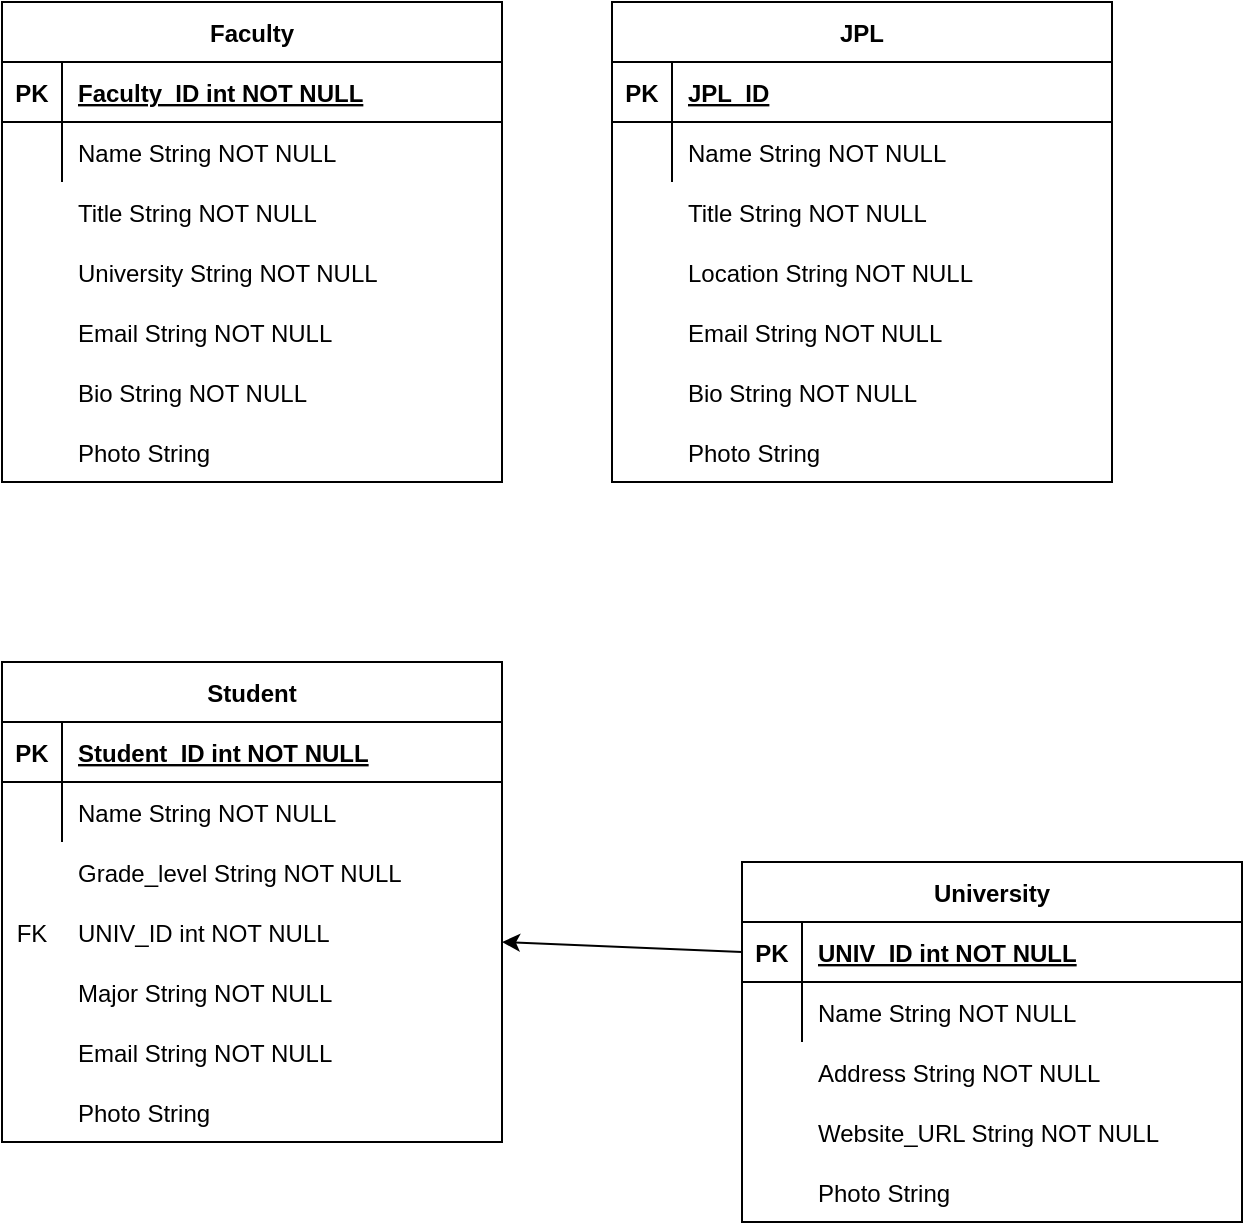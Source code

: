 <mxfile version="22.1.2" type="device">
  <diagram id="R2lEEEUBdFMjLlhIrx00" name="Page-1">
    <mxGraphModel dx="870" dy="1182" grid="1" gridSize="10" guides="1" tooltips="1" connect="1" arrows="1" fold="1" page="1" pageScale="1" pageWidth="850" pageHeight="1100" math="0" shadow="0" extFonts="Permanent Marker^https://fonts.googleapis.com/css?family=Permanent+Marker">
      <root>
        <mxCell id="0" />
        <mxCell id="1" parent="0" />
        <mxCell id="C-vyLk0tnHw3VtMMgP7b-23" value="Faculty" style="shape=table;startSize=30;container=1;collapsible=1;childLayout=tableLayout;fixedRows=1;rowLines=0;fontStyle=1;align=center;resizeLast=1;" parent="1" vertex="1">
          <mxGeometry x="120" y="120" width="250" height="240" as="geometry">
            <mxRectangle x="120" y="120" width="80" height="30" as="alternateBounds" />
          </mxGeometry>
        </mxCell>
        <mxCell id="C-vyLk0tnHw3VtMMgP7b-24" value="" style="shape=partialRectangle;collapsible=0;dropTarget=0;pointerEvents=0;fillColor=none;points=[[0,0.5],[1,0.5]];portConstraint=eastwest;top=0;left=0;right=0;bottom=1;" parent="C-vyLk0tnHw3VtMMgP7b-23" vertex="1">
          <mxGeometry y="30" width="250" height="30" as="geometry" />
        </mxCell>
        <mxCell id="C-vyLk0tnHw3VtMMgP7b-25" value="PK" style="shape=partialRectangle;overflow=hidden;connectable=0;fillColor=none;top=0;left=0;bottom=0;right=0;fontStyle=1;" parent="C-vyLk0tnHw3VtMMgP7b-24" vertex="1">
          <mxGeometry width="30" height="30" as="geometry">
            <mxRectangle width="30" height="30" as="alternateBounds" />
          </mxGeometry>
        </mxCell>
        <mxCell id="C-vyLk0tnHw3VtMMgP7b-26" value="Faculty_ID int NOT NULL" style="shape=partialRectangle;overflow=hidden;connectable=0;fillColor=none;top=0;left=0;bottom=0;right=0;align=left;spacingLeft=6;fontStyle=5;" parent="C-vyLk0tnHw3VtMMgP7b-24" vertex="1">
          <mxGeometry x="30" width="220" height="30" as="geometry">
            <mxRectangle width="220" height="30" as="alternateBounds" />
          </mxGeometry>
        </mxCell>
        <mxCell id="C-vyLk0tnHw3VtMMgP7b-27" value="" style="shape=partialRectangle;collapsible=0;dropTarget=0;pointerEvents=0;fillColor=none;points=[[0,0.5],[1,0.5]];portConstraint=eastwest;top=0;left=0;right=0;bottom=0;" parent="C-vyLk0tnHw3VtMMgP7b-23" vertex="1">
          <mxGeometry y="60" width="250" height="30" as="geometry" />
        </mxCell>
        <mxCell id="C-vyLk0tnHw3VtMMgP7b-28" value="" style="shape=partialRectangle;overflow=hidden;connectable=0;fillColor=none;top=0;left=0;bottom=0;right=0;" parent="C-vyLk0tnHw3VtMMgP7b-27" vertex="1">
          <mxGeometry width="30" height="30" as="geometry">
            <mxRectangle width="30" height="30" as="alternateBounds" />
          </mxGeometry>
        </mxCell>
        <mxCell id="C-vyLk0tnHw3VtMMgP7b-29" value="Name String NOT NULL " style="shape=partialRectangle;overflow=hidden;connectable=0;fillColor=none;top=0;left=0;bottom=0;right=0;align=left;spacingLeft=6;" parent="C-vyLk0tnHw3VtMMgP7b-27" vertex="1">
          <mxGeometry x="30" width="220" height="30" as="geometry">
            <mxRectangle width="220" height="30" as="alternateBounds" />
          </mxGeometry>
        </mxCell>
        <mxCell id="oZSM0UjAV4BCNenSk-wK-5" value="" style="shape=partialRectangle;overflow=hidden;connectable=0;fillColor=none;top=0;left=0;bottom=0;right=0;" vertex="1" parent="1">
          <mxGeometry x="120" y="210" width="30" height="30" as="geometry" />
        </mxCell>
        <mxCell id="oZSM0UjAV4BCNenSk-wK-6" value="Title String NOT NULL" style="shape=partialRectangle;overflow=hidden;connectable=0;fillColor=none;top=0;left=0;bottom=0;right=0;align=left;spacingLeft=6;" vertex="1" parent="1">
          <mxGeometry x="150" y="210" width="220" height="30" as="geometry" />
        </mxCell>
        <mxCell id="oZSM0UjAV4BCNenSk-wK-7" value="" style="shape=partialRectangle;overflow=hidden;connectable=0;fillColor=none;top=0;left=0;bottom=0;right=0;" vertex="1" parent="1">
          <mxGeometry x="120" y="240" width="30" height="30" as="geometry" />
        </mxCell>
        <mxCell id="oZSM0UjAV4BCNenSk-wK-8" value="University String NOT NULL" style="shape=partialRectangle;overflow=hidden;connectable=0;fillColor=none;top=0;left=0;bottom=0;right=0;align=left;spacingLeft=6;" vertex="1" parent="1">
          <mxGeometry x="150" y="240" width="220" height="30" as="geometry" />
        </mxCell>
        <mxCell id="oZSM0UjAV4BCNenSk-wK-22" value="" style="shape=partialRectangle;overflow=hidden;connectable=0;fillColor=none;top=0;left=0;bottom=0;right=0;" vertex="1" parent="1">
          <mxGeometry x="120" y="270" width="30" height="30" as="geometry" />
        </mxCell>
        <mxCell id="oZSM0UjAV4BCNenSk-wK-23" value="Email String NOT NULL" style="shape=partialRectangle;overflow=hidden;connectable=0;fillColor=none;top=0;left=0;bottom=0;right=0;align=left;spacingLeft=6;" vertex="1" parent="1">
          <mxGeometry x="150" y="270" width="220" height="30" as="geometry" />
        </mxCell>
        <mxCell id="oZSM0UjAV4BCNenSk-wK-24" value="" style="shape=partialRectangle;overflow=hidden;connectable=0;fillColor=none;top=0;left=0;bottom=0;right=0;" vertex="1" parent="1">
          <mxGeometry x="120" y="300" width="30" height="30" as="geometry" />
        </mxCell>
        <mxCell id="oZSM0UjAV4BCNenSk-wK-25" value="Bio String NOT NULL" style="shape=partialRectangle;overflow=hidden;connectable=0;fillColor=none;top=0;left=0;bottom=0;right=0;align=left;spacingLeft=6;" vertex="1" parent="1">
          <mxGeometry x="150" y="300" width="220" height="30" as="geometry" />
        </mxCell>
        <mxCell id="oZSM0UjAV4BCNenSk-wK-26" value="" style="shape=partialRectangle;overflow=hidden;connectable=0;fillColor=none;top=0;left=0;bottom=0;right=0;strokeColor=default;" vertex="1" parent="1">
          <mxGeometry x="120" y="330" width="30" height="30" as="geometry" />
        </mxCell>
        <mxCell id="oZSM0UjAV4BCNenSk-wK-27" value="Photo String " style="shape=partialRectangle;overflow=hidden;connectable=0;fillColor=none;top=0;left=0;bottom=0;right=0;align=left;spacingLeft=6;" vertex="1" parent="1">
          <mxGeometry x="150" y="330" width="220" height="30" as="geometry" />
        </mxCell>
        <mxCell id="oZSM0UjAV4BCNenSk-wK-28" value="JPL" style="shape=table;startSize=30;container=1;collapsible=1;childLayout=tableLayout;fixedRows=1;rowLines=0;fontStyle=1;align=center;resizeLast=1;" vertex="1" parent="1">
          <mxGeometry x="425" y="120" width="250" height="240" as="geometry">
            <mxRectangle x="120" y="120" width="80" height="30" as="alternateBounds" />
          </mxGeometry>
        </mxCell>
        <mxCell id="oZSM0UjAV4BCNenSk-wK-29" value="" style="shape=partialRectangle;collapsible=0;dropTarget=0;pointerEvents=0;fillColor=none;points=[[0,0.5],[1,0.5]];portConstraint=eastwest;top=0;left=0;right=0;bottom=1;" vertex="1" parent="oZSM0UjAV4BCNenSk-wK-28">
          <mxGeometry y="30" width="250" height="30" as="geometry" />
        </mxCell>
        <mxCell id="oZSM0UjAV4BCNenSk-wK-30" value="PK" style="shape=partialRectangle;overflow=hidden;connectable=0;fillColor=none;top=0;left=0;bottom=0;right=0;fontStyle=1;" vertex="1" parent="oZSM0UjAV4BCNenSk-wK-29">
          <mxGeometry width="30" height="30" as="geometry">
            <mxRectangle width="30" height="30" as="alternateBounds" />
          </mxGeometry>
        </mxCell>
        <mxCell id="oZSM0UjAV4BCNenSk-wK-31" value="JPL_ID" style="shape=partialRectangle;overflow=hidden;connectable=0;fillColor=none;top=0;left=0;bottom=0;right=0;align=left;spacingLeft=6;fontStyle=5;" vertex="1" parent="oZSM0UjAV4BCNenSk-wK-29">
          <mxGeometry x="30" width="220" height="30" as="geometry">
            <mxRectangle width="220" height="30" as="alternateBounds" />
          </mxGeometry>
        </mxCell>
        <mxCell id="oZSM0UjAV4BCNenSk-wK-32" value="" style="shape=partialRectangle;collapsible=0;dropTarget=0;pointerEvents=0;fillColor=none;points=[[0,0.5],[1,0.5]];portConstraint=eastwest;top=0;left=0;right=0;bottom=0;" vertex="1" parent="oZSM0UjAV4BCNenSk-wK-28">
          <mxGeometry y="60" width="250" height="30" as="geometry" />
        </mxCell>
        <mxCell id="oZSM0UjAV4BCNenSk-wK-33" value="" style="shape=partialRectangle;overflow=hidden;connectable=0;fillColor=none;top=0;left=0;bottom=0;right=0;" vertex="1" parent="oZSM0UjAV4BCNenSk-wK-32">
          <mxGeometry width="30" height="30" as="geometry">
            <mxRectangle width="30" height="30" as="alternateBounds" />
          </mxGeometry>
        </mxCell>
        <mxCell id="oZSM0UjAV4BCNenSk-wK-34" value="Name String NOT NULL " style="shape=partialRectangle;overflow=hidden;connectable=0;fillColor=none;top=0;left=0;bottom=0;right=0;align=left;spacingLeft=6;" vertex="1" parent="oZSM0UjAV4BCNenSk-wK-32">
          <mxGeometry x="30" width="220" height="30" as="geometry">
            <mxRectangle width="220" height="30" as="alternateBounds" />
          </mxGeometry>
        </mxCell>
        <mxCell id="oZSM0UjAV4BCNenSk-wK-35" value="" style="shape=partialRectangle;overflow=hidden;connectable=0;fillColor=none;top=0;left=0;bottom=0;right=0;" vertex="1" parent="1">
          <mxGeometry x="425" y="210" width="30" height="30" as="geometry" />
        </mxCell>
        <mxCell id="oZSM0UjAV4BCNenSk-wK-36" value="Title String NOT NULL" style="shape=partialRectangle;overflow=hidden;connectable=0;fillColor=none;top=0;left=0;bottom=0;right=0;align=left;spacingLeft=6;" vertex="1" parent="1">
          <mxGeometry x="455" y="210" width="220" height="30" as="geometry" />
        </mxCell>
        <mxCell id="oZSM0UjAV4BCNenSk-wK-37" value="" style="shape=partialRectangle;overflow=hidden;connectable=0;fillColor=none;top=0;left=0;bottom=0;right=0;" vertex="1" parent="1">
          <mxGeometry x="425" y="240" width="30" height="30" as="geometry" />
        </mxCell>
        <mxCell id="oZSM0UjAV4BCNenSk-wK-38" value="Location String NOT NULL" style="shape=partialRectangle;overflow=hidden;connectable=0;fillColor=none;top=0;left=0;bottom=0;right=0;align=left;spacingLeft=6;" vertex="1" parent="1">
          <mxGeometry x="455" y="240" width="220" height="30" as="geometry" />
        </mxCell>
        <mxCell id="oZSM0UjAV4BCNenSk-wK-39" value="" style="shape=partialRectangle;overflow=hidden;connectable=0;fillColor=none;top=0;left=0;bottom=0;right=0;" vertex="1" parent="1">
          <mxGeometry x="425" y="270" width="30" height="30" as="geometry" />
        </mxCell>
        <mxCell id="oZSM0UjAV4BCNenSk-wK-40" value="Email String NOT NULL" style="shape=partialRectangle;overflow=hidden;connectable=0;fillColor=none;top=0;left=0;bottom=0;right=0;align=left;spacingLeft=6;" vertex="1" parent="1">
          <mxGeometry x="455" y="270" width="220" height="30" as="geometry" />
        </mxCell>
        <mxCell id="oZSM0UjAV4BCNenSk-wK-41" value="" style="shape=partialRectangle;overflow=hidden;connectable=0;fillColor=none;top=0;left=0;bottom=0;right=0;" vertex="1" parent="1">
          <mxGeometry x="425" y="300" width="30" height="30" as="geometry" />
        </mxCell>
        <mxCell id="oZSM0UjAV4BCNenSk-wK-42" value="Bio String NOT NULL" style="shape=partialRectangle;overflow=hidden;connectable=0;fillColor=none;top=0;left=0;bottom=0;right=0;align=left;spacingLeft=6;" vertex="1" parent="1">
          <mxGeometry x="455" y="300" width="220" height="30" as="geometry" />
        </mxCell>
        <mxCell id="oZSM0UjAV4BCNenSk-wK-43" value="" style="shape=partialRectangle;overflow=hidden;connectable=0;fillColor=none;top=0;left=0;bottom=0;right=0;strokeColor=default;" vertex="1" parent="1">
          <mxGeometry x="425" y="330" width="30" height="30" as="geometry" />
        </mxCell>
        <mxCell id="oZSM0UjAV4BCNenSk-wK-44" value="Photo String " style="shape=partialRectangle;overflow=hidden;connectable=0;fillColor=none;top=0;left=0;bottom=0;right=0;align=left;spacingLeft=6;" vertex="1" parent="1">
          <mxGeometry x="455" y="330" width="220" height="30" as="geometry" />
        </mxCell>
        <mxCell id="oZSM0UjAV4BCNenSk-wK-62" value="Student" style="shape=table;startSize=30;container=1;collapsible=1;childLayout=tableLayout;fixedRows=1;rowLines=0;fontStyle=1;align=center;resizeLast=1;" vertex="1" parent="1">
          <mxGeometry x="120" y="450" width="250" height="240" as="geometry">
            <mxRectangle x="120" y="120" width="80" height="30" as="alternateBounds" />
          </mxGeometry>
        </mxCell>
        <mxCell id="oZSM0UjAV4BCNenSk-wK-63" value="" style="shape=partialRectangle;collapsible=0;dropTarget=0;pointerEvents=0;fillColor=none;points=[[0,0.5],[1,0.5]];portConstraint=eastwest;top=0;left=0;right=0;bottom=1;" vertex="1" parent="oZSM0UjAV4BCNenSk-wK-62">
          <mxGeometry y="30" width="250" height="30" as="geometry" />
        </mxCell>
        <mxCell id="oZSM0UjAV4BCNenSk-wK-64" value="PK" style="shape=partialRectangle;overflow=hidden;connectable=0;fillColor=none;top=0;left=0;bottom=0;right=0;fontStyle=1;" vertex="1" parent="oZSM0UjAV4BCNenSk-wK-63">
          <mxGeometry width="30" height="30" as="geometry">
            <mxRectangle width="30" height="30" as="alternateBounds" />
          </mxGeometry>
        </mxCell>
        <mxCell id="oZSM0UjAV4BCNenSk-wK-65" value="Student_ID int NOT NULL" style="shape=partialRectangle;overflow=hidden;connectable=0;fillColor=none;top=0;left=0;bottom=0;right=0;align=left;spacingLeft=6;fontStyle=5;" vertex="1" parent="oZSM0UjAV4BCNenSk-wK-63">
          <mxGeometry x="30" width="220" height="30" as="geometry">
            <mxRectangle width="220" height="30" as="alternateBounds" />
          </mxGeometry>
        </mxCell>
        <mxCell id="oZSM0UjAV4BCNenSk-wK-66" value="" style="shape=partialRectangle;collapsible=0;dropTarget=0;pointerEvents=0;fillColor=none;points=[[0,0.5],[1,0.5]];portConstraint=eastwest;top=0;left=0;right=0;bottom=0;" vertex="1" parent="oZSM0UjAV4BCNenSk-wK-62">
          <mxGeometry y="60" width="250" height="30" as="geometry" />
        </mxCell>
        <mxCell id="oZSM0UjAV4BCNenSk-wK-67" value="" style="shape=partialRectangle;overflow=hidden;connectable=0;fillColor=none;top=0;left=0;bottom=0;right=0;" vertex="1" parent="oZSM0UjAV4BCNenSk-wK-66">
          <mxGeometry width="30" height="30" as="geometry">
            <mxRectangle width="30" height="30" as="alternateBounds" />
          </mxGeometry>
        </mxCell>
        <mxCell id="oZSM0UjAV4BCNenSk-wK-68" value="Name String NOT NULL " style="shape=partialRectangle;overflow=hidden;connectable=0;fillColor=none;top=0;left=0;bottom=0;right=0;align=left;spacingLeft=6;" vertex="1" parent="oZSM0UjAV4BCNenSk-wK-66">
          <mxGeometry x="30" width="220" height="30" as="geometry">
            <mxRectangle width="220" height="30" as="alternateBounds" />
          </mxGeometry>
        </mxCell>
        <mxCell id="oZSM0UjAV4BCNenSk-wK-69" value="" style="shape=partialRectangle;overflow=hidden;connectable=0;fillColor=none;top=0;left=0;bottom=0;right=0;" vertex="1" parent="1">
          <mxGeometry x="120" y="540" width="30" height="30" as="geometry" />
        </mxCell>
        <mxCell id="oZSM0UjAV4BCNenSk-wK-70" value="Grade_level String NOT NULL" style="shape=partialRectangle;overflow=hidden;connectable=0;fillColor=none;top=0;left=0;bottom=0;right=0;align=left;spacingLeft=6;" vertex="1" parent="1">
          <mxGeometry x="150" y="540" width="220" height="30" as="geometry" />
        </mxCell>
        <mxCell id="oZSM0UjAV4BCNenSk-wK-71" value="FK" style="shape=partialRectangle;overflow=hidden;connectable=0;fillColor=none;top=0;left=0;bottom=0;right=0;" vertex="1" parent="1">
          <mxGeometry x="120" y="570" width="30" height="30" as="geometry" />
        </mxCell>
        <mxCell id="oZSM0UjAV4BCNenSk-wK-72" value="UNIV_ID int NOT NULL" style="shape=partialRectangle;overflow=hidden;connectable=0;fillColor=none;top=0;left=0;bottom=0;right=0;align=left;spacingLeft=6;" vertex="1" parent="1">
          <mxGeometry x="150" y="570" width="220" height="30" as="geometry" />
        </mxCell>
        <mxCell id="oZSM0UjAV4BCNenSk-wK-73" value="" style="shape=partialRectangle;overflow=hidden;connectable=0;fillColor=none;top=0;left=0;bottom=0;right=0;" vertex="1" parent="1">
          <mxGeometry x="120" y="600" width="30" height="30" as="geometry" />
        </mxCell>
        <mxCell id="oZSM0UjAV4BCNenSk-wK-74" value="Major String NOT NULL" style="shape=partialRectangle;overflow=hidden;connectable=0;fillColor=none;top=0;left=0;bottom=0;right=0;align=left;spacingLeft=6;" vertex="1" parent="1">
          <mxGeometry x="150" y="600" width="220" height="30" as="geometry" />
        </mxCell>
        <mxCell id="oZSM0UjAV4BCNenSk-wK-75" value="" style="shape=partialRectangle;overflow=hidden;connectable=0;fillColor=none;top=0;left=0;bottom=0;right=0;" vertex="1" parent="1">
          <mxGeometry x="120" y="630" width="30" height="30" as="geometry" />
        </mxCell>
        <mxCell id="oZSM0UjAV4BCNenSk-wK-76" value="Email String NOT NULL" style="shape=partialRectangle;overflow=hidden;connectable=0;fillColor=none;top=0;left=0;bottom=0;right=0;align=left;spacingLeft=6;" vertex="1" parent="1">
          <mxGeometry x="150" y="630" width="220" height="30" as="geometry" />
        </mxCell>
        <mxCell id="oZSM0UjAV4BCNenSk-wK-77" value="" style="shape=partialRectangle;overflow=hidden;connectable=0;fillColor=none;top=0;left=0;bottom=0;right=0;strokeColor=default;" vertex="1" parent="1">
          <mxGeometry x="120" y="660" width="30" height="30" as="geometry" />
        </mxCell>
        <mxCell id="oZSM0UjAV4BCNenSk-wK-78" value="Photo String " style="shape=partialRectangle;overflow=hidden;connectable=0;fillColor=none;top=0;left=0;bottom=0;right=0;align=left;spacingLeft=6;" vertex="1" parent="1">
          <mxGeometry x="150" y="660" width="220" height="30" as="geometry" />
        </mxCell>
        <mxCell id="oZSM0UjAV4BCNenSk-wK-79" value="University" style="shape=table;startSize=30;container=1;collapsible=1;childLayout=tableLayout;fixedRows=1;rowLines=0;fontStyle=1;align=center;resizeLast=1;" vertex="1" parent="1">
          <mxGeometry x="490" y="550" width="250" height="180" as="geometry">
            <mxRectangle x="120" y="120" width="80" height="30" as="alternateBounds" />
          </mxGeometry>
        </mxCell>
        <mxCell id="oZSM0UjAV4BCNenSk-wK-80" value="" style="shape=partialRectangle;collapsible=0;dropTarget=0;pointerEvents=0;fillColor=none;points=[[0,0.5],[1,0.5]];portConstraint=eastwest;top=0;left=0;right=0;bottom=1;" vertex="1" parent="oZSM0UjAV4BCNenSk-wK-79">
          <mxGeometry y="30" width="250" height="30" as="geometry" />
        </mxCell>
        <mxCell id="oZSM0UjAV4BCNenSk-wK-81" value="PK" style="shape=partialRectangle;overflow=hidden;connectable=0;fillColor=none;top=0;left=0;bottom=0;right=0;fontStyle=1;" vertex="1" parent="oZSM0UjAV4BCNenSk-wK-80">
          <mxGeometry width="30" height="30" as="geometry">
            <mxRectangle width="30" height="30" as="alternateBounds" />
          </mxGeometry>
        </mxCell>
        <mxCell id="oZSM0UjAV4BCNenSk-wK-82" value="UNIV_ID int NOT NULL" style="shape=partialRectangle;overflow=hidden;connectable=0;fillColor=none;top=0;left=0;bottom=0;right=0;align=left;spacingLeft=6;fontStyle=5;" vertex="1" parent="oZSM0UjAV4BCNenSk-wK-80">
          <mxGeometry x="30" width="220" height="30" as="geometry">
            <mxRectangle width="220" height="30" as="alternateBounds" />
          </mxGeometry>
        </mxCell>
        <mxCell id="oZSM0UjAV4BCNenSk-wK-83" value="" style="shape=partialRectangle;collapsible=0;dropTarget=0;pointerEvents=0;fillColor=none;points=[[0,0.5],[1,0.5]];portConstraint=eastwest;top=0;left=0;right=0;bottom=0;" vertex="1" parent="oZSM0UjAV4BCNenSk-wK-79">
          <mxGeometry y="60" width="250" height="30" as="geometry" />
        </mxCell>
        <mxCell id="oZSM0UjAV4BCNenSk-wK-84" value="" style="shape=partialRectangle;overflow=hidden;connectable=0;fillColor=none;top=0;left=0;bottom=0;right=0;" vertex="1" parent="oZSM0UjAV4BCNenSk-wK-83">
          <mxGeometry width="30" height="30" as="geometry">
            <mxRectangle width="30" height="30" as="alternateBounds" />
          </mxGeometry>
        </mxCell>
        <mxCell id="oZSM0UjAV4BCNenSk-wK-85" value="Name String NOT NULL " style="shape=partialRectangle;overflow=hidden;connectable=0;fillColor=none;top=0;left=0;bottom=0;right=0;align=left;spacingLeft=6;" vertex="1" parent="oZSM0UjAV4BCNenSk-wK-83">
          <mxGeometry x="30" width="220" height="30" as="geometry">
            <mxRectangle width="220" height="30" as="alternateBounds" />
          </mxGeometry>
        </mxCell>
        <mxCell id="oZSM0UjAV4BCNenSk-wK-86" value="" style="shape=partialRectangle;overflow=hidden;connectable=0;fillColor=none;top=0;left=0;bottom=0;right=0;" vertex="1" parent="1">
          <mxGeometry x="490" y="640" width="30" height="30" as="geometry" />
        </mxCell>
        <mxCell id="oZSM0UjAV4BCNenSk-wK-87" value="Address String NOT NULL" style="shape=partialRectangle;overflow=hidden;connectable=0;fillColor=none;top=0;left=0;bottom=0;right=0;align=left;spacingLeft=6;" vertex="1" parent="1">
          <mxGeometry x="520" y="640" width="220" height="30" as="geometry" />
        </mxCell>
        <mxCell id="oZSM0UjAV4BCNenSk-wK-88" value="" style="shape=partialRectangle;overflow=hidden;connectable=0;fillColor=none;top=0;left=0;bottom=0;right=0;" vertex="1" parent="1">
          <mxGeometry x="490" y="670" width="30" height="30" as="geometry" />
        </mxCell>
        <mxCell id="oZSM0UjAV4BCNenSk-wK-89" value="Website_URL String NOT NULL" style="shape=partialRectangle;overflow=hidden;connectable=0;fillColor=none;top=0;left=0;bottom=0;right=0;align=left;spacingLeft=6;" vertex="1" parent="1">
          <mxGeometry x="520" y="670" width="220" height="30" as="geometry" />
        </mxCell>
        <mxCell id="oZSM0UjAV4BCNenSk-wK-94" value="" style="shape=partialRectangle;overflow=hidden;connectable=0;fillColor=none;top=0;left=0;bottom=0;right=0;strokeColor=default;" vertex="1" parent="1">
          <mxGeometry x="490" y="700" width="30" height="30" as="geometry" />
        </mxCell>
        <mxCell id="oZSM0UjAV4BCNenSk-wK-95" value="Photo String " style="shape=partialRectangle;overflow=hidden;connectable=0;fillColor=none;top=0;left=0;bottom=0;right=0;align=left;spacingLeft=6;" vertex="1" parent="1">
          <mxGeometry x="520" y="700" width="220" height="30" as="geometry" />
        </mxCell>
        <mxCell id="oZSM0UjAV4BCNenSk-wK-96" value="" style="endArrow=classic;html=1;rounded=0;exitX=0;exitY=0.5;exitDx=0;exitDy=0;" edge="1" parent="1" source="oZSM0UjAV4BCNenSk-wK-80">
          <mxGeometry width="50" height="50" relative="1" as="geometry">
            <mxPoint x="390" y="340" as="sourcePoint" />
            <mxPoint x="370" y="590" as="targetPoint" />
          </mxGeometry>
        </mxCell>
      </root>
    </mxGraphModel>
  </diagram>
</mxfile>
